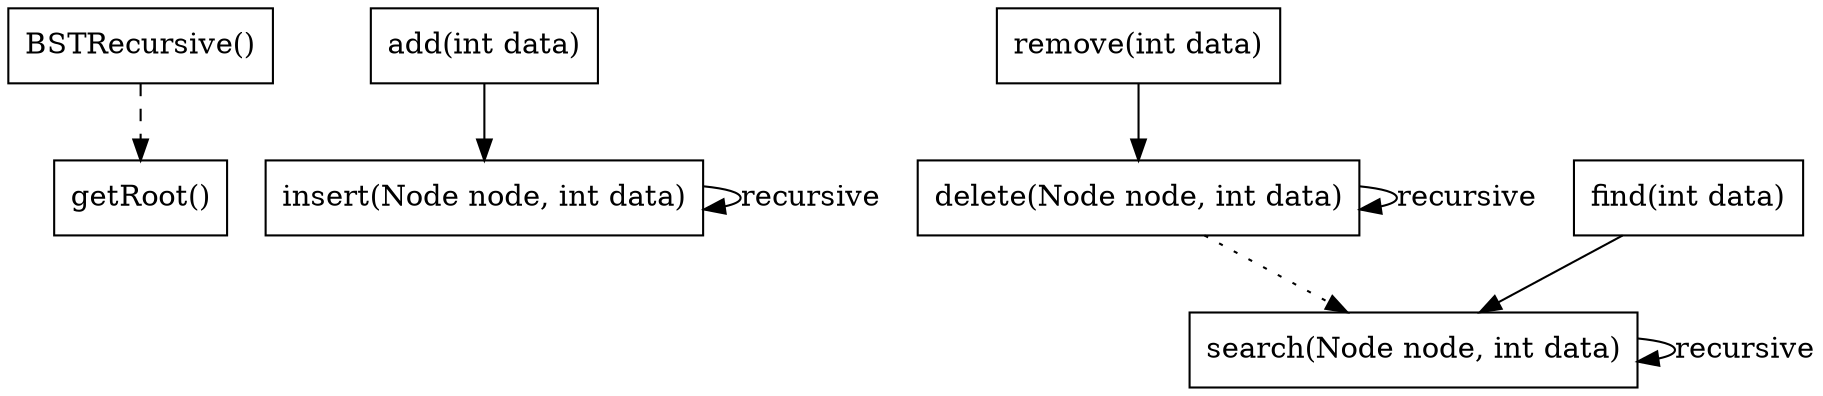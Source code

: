digraph BSTRecursive {
  node [shape=box];
  
  // Constructor
  BSTRecursive [label="BSTRecursive()"];

  // Public methods
  getRoot [label="getRoot()"];
  add [label="add(int data)"];
  remove [label="remove(int data)"];
  find [label="find(int data)"];

  // Private methods
  insert [label="insert(Node node, int data)"];
  delete [label="delete(Node node, int data)"];
  search [label="search(Node node, int data)"];

  // Relationships
  BSTRecursive -> getRoot [style=dashed];
  add -> insert;
  remove -> delete;
  find -> search;

  // Recursive calls
  insert -> insert [label="recursive"];
  delete -> delete [label="recursive"];
  search -> search [label="recursive"];

  // Internal calls
  delete -> search [style=dotted];
}
